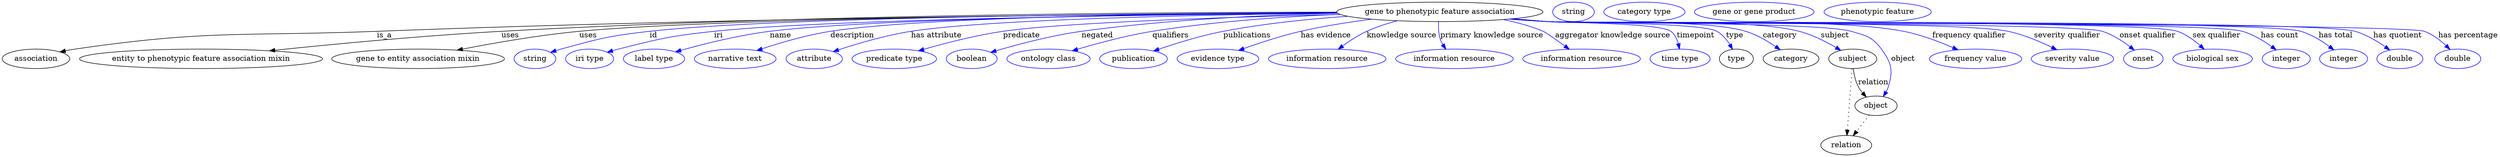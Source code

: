 digraph {
	graph [bb="0,0,4608.4,283"];
	node [label="\N"];
	"gene to phenotypic feature association"	[height=0.5,
		label="gene to phenotypic feature association",
		pos="2654.4,265",
		width=5.2898];
	association	[height=0.5,
		pos="62.394,178",
		width=1.7332];
	"gene to phenotypic feature association" -> association	[label=is_a,
		lp="706.39,221.5",
		pos="e,106.72,190.73 2464.6,263.21 2114.2,261.18 1342.4,254.01 692.39,229 444.14,219.45 380.2,232.01 134.39,196 128.61,195.15 122.62,\
194.07 116.66,192.86"];
	"entity to phenotypic feature association mixin"	[height=0.5,
		pos="367.39,178",
		width=6.2286];
	"gene to phenotypic feature association" -> "entity to phenotypic feature association mixin"	[label=uses,
		lp="938.89,221.5",
		pos="e,493.68,192.9 2463.9,264.48 2144.8,264.32 1482.1,259.83 922.39,229 779.28,221.12 615.93,205.61 503.7,193.95"];
	"gene to entity association mixin"	[height=0.5,
		pos="768.39,178",
		width=4.4232];
	"gene to phenotypic feature association" -> "gene to entity association mixin"	[label=uses,
		lp="1082.9,221.5",
		pos="e,840.57,194.11 2464.8,263.25 2104.3,261.25 1332.2,254.09 1066.4,229 992.96,222.07 910.28,207.66 850.68,196.09"];
	id	[color=blue,
		height=0.5,
		label=string,
		pos="984.39,178",
		width=1.0652];
	"gene to phenotypic feature association" -> id	[color=blue,
		label=id,
		lp="1203.4,221.5",
		pos="e,1013.4,190.01 2464.3,263.56 2126.9,262.09 1436.2,255.79 1196.4,229 1122.5,220.74 1104.1,215.79 1032.4,196 1029.3,195.14 1026.1,\
194.18 1022.9,193.17",
		style=solid];
	iri	[color=blue,
		height=0.5,
		label="iri type",
		pos="1085.4,178",
		width=1.2277];
	"gene to phenotypic feature association" -> iri	[color=blue,
		label=iri,
		lp="1322.4,221.5",
		pos="e,1118,190.17 2465.1,262.77 2150.2,260.11 1531.5,252.04 1314.4,229 1235.3,220.6 1215.5,215.53 1138.4,196 1135,195.13 1131.4,194.16 \
1127.9,193.14",
		style=solid];
	name	[color=blue,
		height=0.5,
		label="label type",
		pos="1204.4,178",
		width=1.5707];
	"gene to phenotypic feature association" -> name	[color=blue,
		label=name,
		lp="1435.4,221.5",
		pos="e,1244,191.06 2464.8,263.17 2169.3,261.12 1612.4,253.96 1415.4,229 1359.2,221.88 1296.2,205.86 1253.8,193.86",
		style=solid];
	description	[color=blue,
		height=0.5,
		label="narrative text",
		pos="1354.4,178",
		width=2.0943];
	"gene to phenotypic feature association" -> description	[color=blue,
		label=description,
		lp="1565.9,221.5",
		pos="e,1393.5,193.51 2464.2,263.92 2190.8,262.81 1700.4,256.83 1525.4,229 1483.3,222.3 1436.9,208.31 1403.1,196.83",
		style=solid];
	"has attribute"	[color=blue,
		height=0.5,
		label=attribute,
		pos="1499.4,178",
		width=1.4443];
	"gene to phenotypic feature association" -> "has attribute"	[color=blue,
		label="has attribute",
		lp="1720.4,221.5",
		pos="e,1533.8,191.6 2465.4,262.73 2224.1,260.16 1820.5,252.4 1673.4,229 1628.3,221.83 1578.4,206.72 1543.7,194.97",
		style=solid];
	predicate	[color=blue,
		height=0.5,
		label="predicate type",
		pos="1647.4,178",
		width=2.1665];
	"gene to phenotypic feature association" -> predicate	[color=blue,
		label=predicate,
		lp="1875.4,221.5",
		pos="e,1690.8,192.97 2469.8,260.53 2268,255.95 1958,246.34 1841.4,229 1793.1,221.81 1739.4,207.46 1700.8,195.97",
		style=solid];
	negated	[color=blue,
		height=0.5,
		label=boolean,
		pos="1790.4,178",
		width=1.2999];
	"gene to phenotypic feature association" -> negated	[color=blue,
		label=negated,
		lp="2021.4,221.5",
		pos="e,1825.2,190.21 2465.6,262.43 2332.8,259.28 2151,250.84 1992.4,229 1926.1,219.87 1910.1,213.23 1845.4,196 1842,195.1 1838.5,194.12 \
1835,193.12",
		style=solid];
	qualifiers	[color=blue,
		height=0.5,
		label="ontology class",
		pos="1931.4,178",
		width=2.1304];
	"gene to phenotypic feature association" -> qualifiers	[color=blue,
		label=qualifiers,
		lp="2156.9,221.5",
		pos="e,1975.1,192.91 2470,260.4 2367.4,256.26 2237.7,247.49 2123.4,229 2075.9,221.33 2023.2,207.17 1985,195.87",
		style=solid];
	publications	[color=blue,
		height=0.5,
		label=publication,
		pos="2088.4,178",
		width=1.7332];
	"gene to phenotypic feature association" -> publications	[color=blue,
		label=publications,
		lp="2298.4,221.5",
		pos="e,2125.4,192.55 2484.5,256.86 2413,251.86 2329.2,243.38 2254.4,229 2213.4,221.12 2168.1,207.11 2135.2,195.92",
		style=solid];
	"has evidence"	[color=blue,
		height=0.5,
		label="evidence type",
		pos="2244.4,178",
		width=2.0943];
	"gene to phenotypic feature association" -> "has evidence"	[color=blue,
		label="has evidence",
		lp="2443.9,221.5",
		pos="e,2282.5,193.59 2528.4,251.45 2486.4,246.05 2439.6,238.7 2397.4,229 2361.5,220.77 2322.1,207.79 2292.3,197.11",
		style=solid];
	"knowledge source"	[color=blue,
		height=0.5,
		label="information resource",
		pos="2446.4,178",
		width=3.015];
	"gene to phenotypic feature association" -> "knowledge source"	[color=blue,
		label="knowledge source",
		lp="2583.9,221.5",
		pos="e,2466.6,195.72 2576.1,248.59 2557.1,243.53 2537.1,237.07 2519.4,229 2503.7,221.85 2487.7,211.34 2474.7,201.8",
		style=solid];
	"primary knowledge source"	[color=blue,
		height=0.5,
		label="information resource",
		pos="2681.4,178",
		width=3.015];
	"gene to phenotypic feature association" -> "primary knowledge source"	[color=blue,
		label="primary knowledge source",
		lp="2750.4,221.5",
		pos="e,2665.6,195.93 2652.2,246.89 2651.5,237.02 2651.8,224.52 2655.4,214 2656.5,210.68 2658.1,207.41 2659.9,204.28",
		style=solid];
	"aggregator knowledge source"	[color=blue,
		height=0.5,
		label="information resource",
		pos="2916.4,178",
		width=3.015];
	"gene to phenotypic feature association" -> "aggregator knowledge source"	[color=blue,
		label="aggregator knowledge source",
		lp="2973.9,221.5",
		pos="e,2893.7,195.69 2771.6,250.77 2796.6,245.7 2822.3,238.69 2845.4,229 2850,227.08 2868.6,213.94 2885.6,201.62",
		style=solid];
	timepoint	[color=blue,
		height=0.5,
		label="time type",
		pos="3098.4,178",
		width=1.5346];
	"gene to phenotypic feature association" -> timepoint	[color=blue,
		label=timepoint,
		lp="3127.4,221.5",
		pos="e,3097.3,196.12 2790.2,252.35 2811.7,250.54 2833.6,248.7 2854.4,247 2879.6,244.93 3061.4,244.53 3081.4,229 3088.6,223.42 3092.7,\
214.65 3095.2,206.01",
		style=solid];
	type	[height=0.5,
		pos="3202.4,178",
		width=0.86659];
	"gene to phenotypic feature association" -> type	[color=blue,
		label=type,
		lp="3199.4,221.5",
		pos="e,3195.3,195.57 2788,252.13 2810.2,250.31 2832.9,248.53 2854.4,247 2889,244.53 3136,245.71 3166.4,229 3176.5,223.46 3184.5,213.74 \
3190.3,204.34",
		style=solid];
	category	[height=0.5,
		pos="3303.4,178",
		width=1.4263];
	"gene to phenotypic feature association" -> category	[color=blue,
		label=category,
		lp="3282.9,221.5",
		pos="e,3283.3,194.8 2786.9,252.07 2809.4,250.23 2832.6,248.46 2854.4,247 2935.4,241.56 3141.6,252.46 3219.4,229 3239.2,223.02 3259.2,\
211.37 3274.8,200.83",
		style=solid];
	subject	[height=0.5,
		pos="3417.4,178",
		width=1.2277];
	"gene to phenotypic feature association" -> subject	[color=blue,
		label=subject,
		lp="3384.4,221.5",
		pos="e,3395.3,193.66 2785.8,251.96 2808.7,250.11 2832.2,248.37 2854.4,247 2957.4,240.63 3218.5,254.85 3318.4,229 3342.6,222.74 3367.7,\
209.98 3386.6,198.92",
		style=solid];
	object	[height=0.5,
		pos="3460.4,91",
		width=1.0832];
	"gene to phenotypic feature association" -> object	[color=blue,
		label=object,
		lp="3510.4,178",
		pos="e,3473.8,108.09 2785,251.9 2808.1,250.04 2832,248.31 2854.4,247 2916.5,243.36 3354.6,246.34 3414.4,229 3442.1,220.95 3453.2,219.22 \
3470.4,196 3489,170.92 3492.3,156.9 3483.4,127 3482.4,123.55 3480.9,120.13 3479.1,116.85",
		style=solid];
	"frequency qualifier"	[color=blue,
		height=0.5,
		label="frequency value",
		pos="3644.4,178",
		width=2.3651];
	"gene to phenotypic feature association" -> "frequency qualifier"	[color=blue,
		label="frequency qualifier",
		lp="3632.4,221.5",
		pos="e,3611.9,194.68 2784.5,251.85 2807.8,249.99 2831.8,248.27 2854.4,247 3000.2,238.81 3368.1,257.08 3511.4,229 3542.9,222.82 3576.9,\
209.97 3602.5,198.84",
		style=solid];
	"severity qualifier"	[color=blue,
		height=0.5,
		label="severity value",
		pos="3823.4,178",
		width=2.1123];
	"gene to phenotypic feature association" -> "severity qualifier"	[color=blue,
		label="severity qualifier",
		lp="3813.4,221.5",
		pos="e,3794.6,194.75 2784,251.78 2807.4,249.91 2831.6,248.21 2854.4,247 2948.7,242 3612,248.64 3704.4,229 3732.7,222.98 3762.8,210.3 \
3785.6,199.22",
		style=solid];
	"onset qualifier"	[color=blue,
		height=0.5,
		label=onset,
		pos="3953.4,178",
		width=1.011];
	"gene to phenotypic feature association" -> "onset qualifier"	[color=blue,
		label="onset qualifier",
		lp="3960.9,221.5",
		pos="e,3936.7,194.26 2783.4,251.75 2807,249.88 2831.4,248.18 2854.4,247 2911.2,244.09 3824.1,245.97 3878.4,229 3896.8,223.24 3914.9,211.42 \
3928.7,200.71",
		style=solid];
	"sex qualifier"	[color=blue,
		height=0.5,
		label="biological sex",
		pos="4081.4,178",
		width=2.0401];
	"gene to phenotypic feature association" -> "sex qualifier"	[color=blue,
		label="sex qualifier",
		lp="4088.4,221.5",
		pos="e,4065.8,195.71 2783.1,251.73 2806.8,249.85 2831.3,248.16 2854.4,247 2918.9,243.76 3955.4,250.26 4016.4,229 4032,223.55 4046.8,212.75 \
4058.4,202.58",
		style=solid];
	"has count"	[color=blue,
		height=0.5,
		label=integer,
		pos="4217.4,178",
		width=1.2277];
	"gene to phenotypic feature association" -> "has count"	[color=blue,
		label="has count",
		lp="4205.4,221.5",
		pos="e,4198.8,194.53 2783.1,251.71 2806.8,249.83 2831.3,248.14 2854.4,247 2925.5,243.48 4068,248.93 4136.4,229 4156,223.28 4175.6,211.41 \
4190.6,200.67",
		style=solid];
	"has total"	[color=blue,
		height=0.5,
		label=integer,
		pos="4323.4,178",
		width=1.2277];
	"gene to phenotypic feature association" -> "has total"	[color=blue,
		label="has total",
		lp="4308.9,221.5",
		pos="e,4305.4,194.54 2782.9,251.71 2806.6,249.82 2831.2,248.13 2854.4,247 2931.5,243.23 4170.4,250.98 4244.4,229 4263.6,223.28 4282.7,\
211.42 4297.3,200.68",
		style=solid];
	"has quotient"	[color=blue,
		height=0.5,
		label=double,
		pos="4427.4,178",
		width=1.1735];
	"gene to phenotypic feature association" -> "has quotient"	[color=blue,
		label="has quotient",
		lp="4423.4,221.5",
		pos="e,4408.7,194.31 2782.9,251.69 2806.6,249.81 2831.2,248.12 2854.4,247 2937.1,242.99 4264.8,251.65 4344.4,229 4364.5,223.27 4384.7,\
211.28 4400.2,200.47",
		style=solid];
	"has percentage"	[color=blue,
		height=0.5,
		label=double,
		pos="4534.4,178",
		width=1.1735];
	"gene to phenotypic feature association" -> "has percentage"	[color=blue,
		label="has percentage",
		lp="4553.4,221.5",
		pos="e,4519.9,195.47 2782.9,251.67 2806.6,249.79 2831.2,248.11 2854.4,247 2899.3,244.85 4430.1,244.2 4472.4,229 4487.5,223.58 4501.6,\
212.83 4512.6,202.67",
		style=solid];
	association_type	[color=blue,
		height=0.5,
		label=string,
		pos="2901.4,265",
		width=1.0652];
	association_category	[color=blue,
		height=0.5,
		label="category type",
		pos="3032.4,265",
		width=2.0762];
	subject -> object	[label=relation,
		lp="3455.4,134.5",
		pos="e,3442.5,107.23 3418.5,159.55 3419.7,149.57 3422.2,137.07 3427.4,127 3429.6,122.68 3432.5,118.52 3435.7,114.66"];
	relation	[height=0.5,
		pos="3405.4,18",
		width=1.2999];
	subject -> relation	[pos="e,3406.7,36.188 3416.1,159.79 3414,132.48 3410,78.994 3407.5,46.38",
		style=dotted];
	"gene to phenotypic feature association_subject"	[color=blue,
		height=0.5,
		label="gene or gene product",
		pos="3235.4,265",
		width=3.0692];
	object -> relation	[pos="e,3418.2,35.54 3447.9,73.889 3441,64.939 3432.2,53.617 3424.4,43.584",
		style=dotted];
	"gene to phenotypic feature association_object"	[color=blue,
		height=0.5,
		label="phenotypic feature",
		pos="3462.4,265",
		width=2.7442];
}
